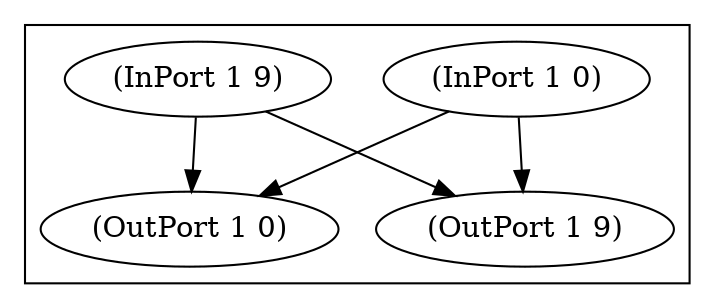 digraph G {
  "(InPort 1 0)";
  "(InPort 1 9)";
  "(OutPort 1 0)";
  "(OutPort 1 9)";
  
  subgraph cluster_1 { "(OutPort 1 9)";"(OutPort 1 0)";"(InPort 1 9)";"(InPort 1 0)";
     };
  
  "(InPort 1 0)" -> "(OutPort 1 0)";
  "(InPort 1 0)" -> "(OutPort 1 9)";
  "(InPort 1 9)" -> "(OutPort 1 0)";
  "(InPort 1 9)" -> "(OutPort 1 9)";
  
  }